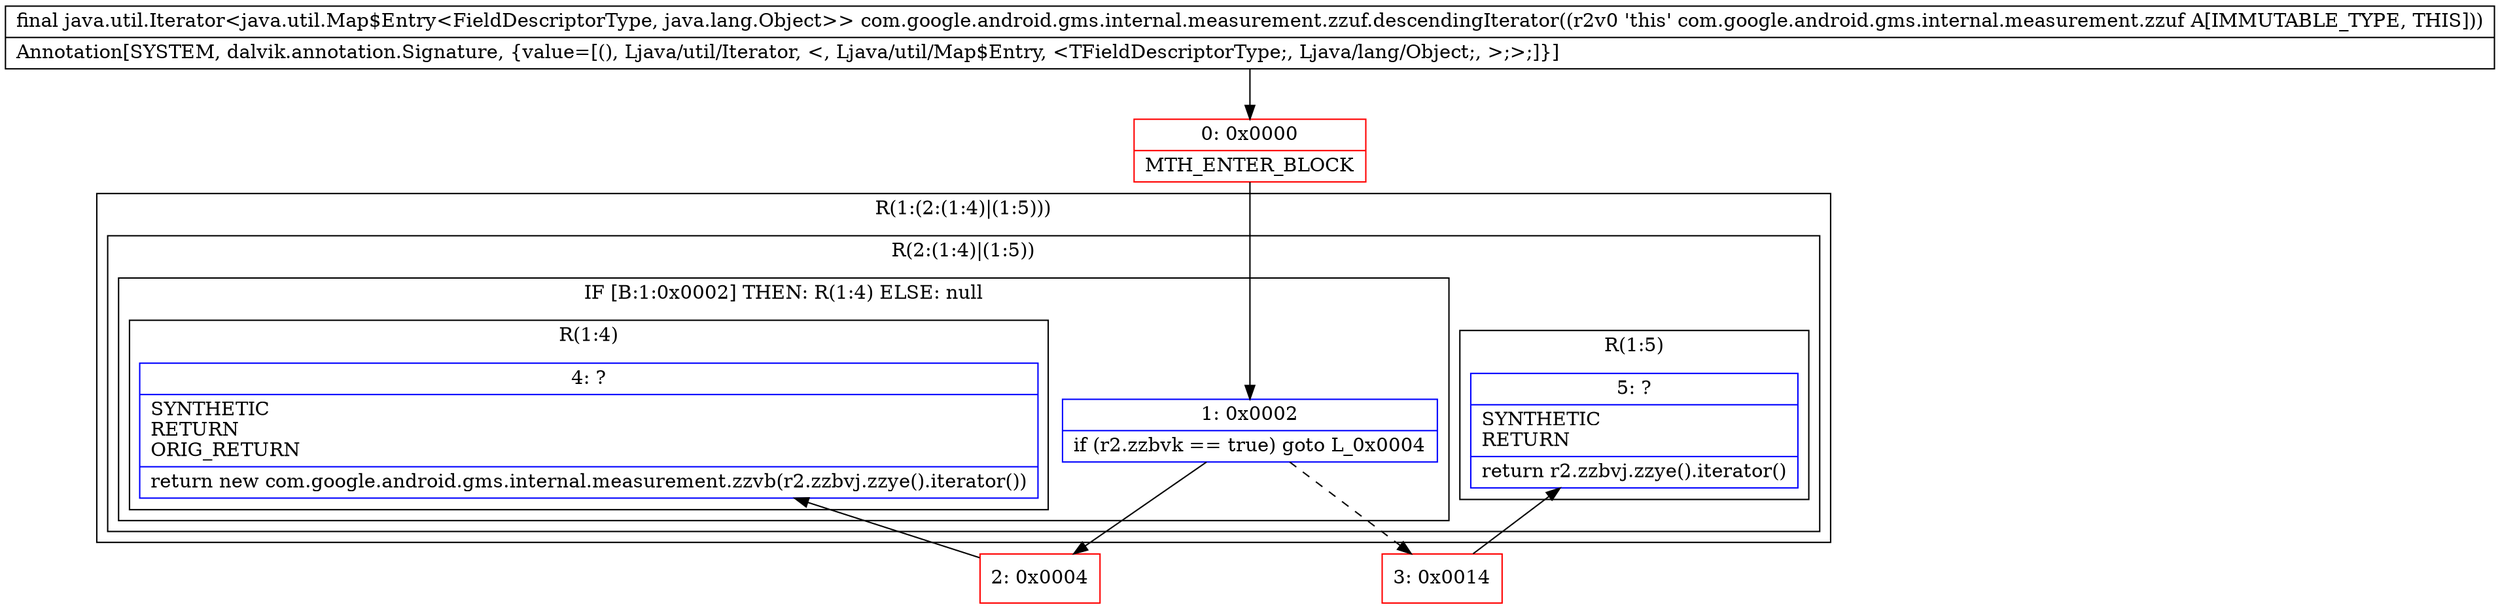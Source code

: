 digraph "CFG forcom.google.android.gms.internal.measurement.zzuf.descendingIterator()Ljava\/util\/Iterator;" {
subgraph cluster_Region_1766390014 {
label = "R(1:(2:(1:4)|(1:5)))";
node [shape=record,color=blue];
subgraph cluster_Region_960750328 {
label = "R(2:(1:4)|(1:5))";
node [shape=record,color=blue];
subgraph cluster_IfRegion_309877169 {
label = "IF [B:1:0x0002] THEN: R(1:4) ELSE: null";
node [shape=record,color=blue];
Node_1 [shape=record,label="{1\:\ 0x0002|if (r2.zzbvk == true) goto L_0x0004\l}"];
subgraph cluster_Region_1437025107 {
label = "R(1:4)";
node [shape=record,color=blue];
Node_4 [shape=record,label="{4\:\ ?|SYNTHETIC\lRETURN\lORIG_RETURN\l|return new com.google.android.gms.internal.measurement.zzvb(r2.zzbvj.zzye().iterator())\l}"];
}
}
subgraph cluster_Region_2072436241 {
label = "R(1:5)";
node [shape=record,color=blue];
Node_5 [shape=record,label="{5\:\ ?|SYNTHETIC\lRETURN\l|return r2.zzbvj.zzye().iterator()\l}"];
}
}
}
Node_0 [shape=record,color=red,label="{0\:\ 0x0000|MTH_ENTER_BLOCK\l}"];
Node_2 [shape=record,color=red,label="{2\:\ 0x0004}"];
Node_3 [shape=record,color=red,label="{3\:\ 0x0014}"];
MethodNode[shape=record,label="{final java.util.Iterator\<java.util.Map$Entry\<FieldDescriptorType, java.lang.Object\>\> com.google.android.gms.internal.measurement.zzuf.descendingIterator((r2v0 'this' com.google.android.gms.internal.measurement.zzuf A[IMMUTABLE_TYPE, THIS]))  | Annotation[SYSTEM, dalvik.annotation.Signature, \{value=[(), Ljava\/util\/Iterator, \<, Ljava\/util\/Map$Entry, \<TFieldDescriptorType;, Ljava\/lang\/Object;, \>;\>;]\}]\l}"];
MethodNode -> Node_0;
Node_1 -> Node_2;
Node_1 -> Node_3[style=dashed];
Node_0 -> Node_1;
Node_2 -> Node_4;
Node_3 -> Node_5;
}


